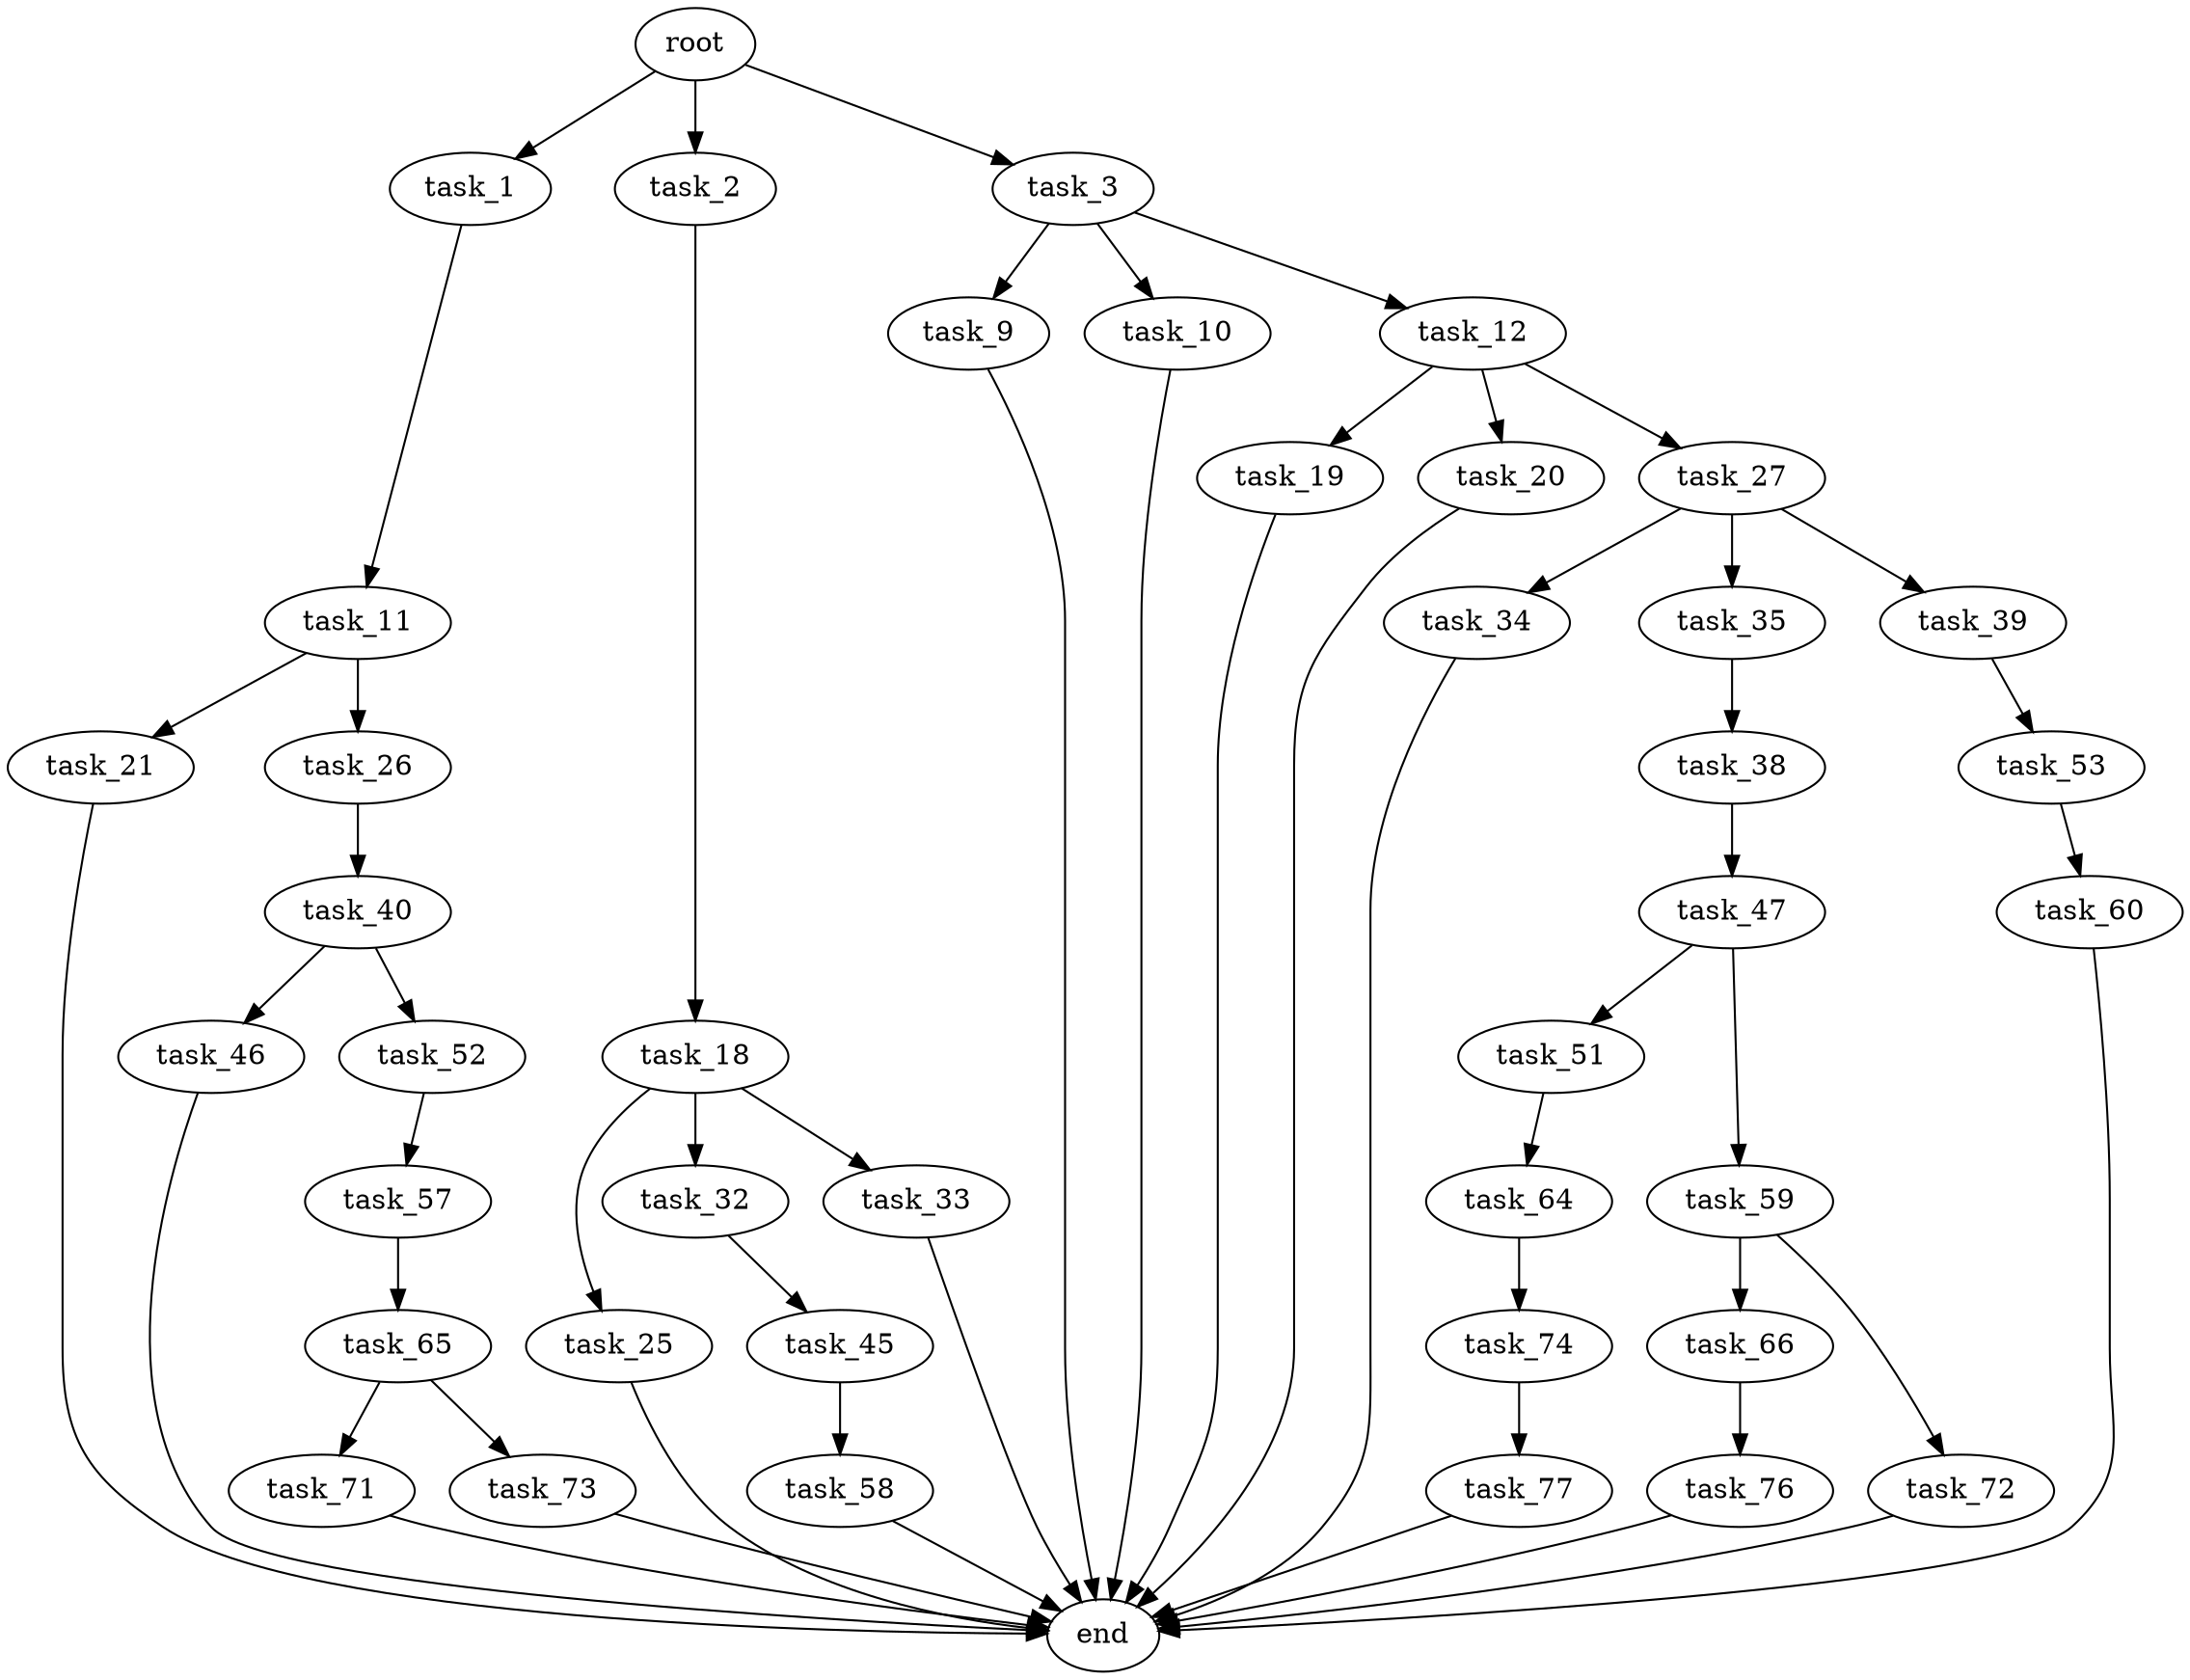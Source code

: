 digraph G {
  root [size="0.000000"];
  task_1 [size="849524923799.000000"];
  task_2 [size="10717085821.000000"];
  task_3 [size="303858203959.000000"];
  task_11 [size="658644394696.000000"];
  task_18 [size="782757789696.000000"];
  task_9 [size="1110717325814.000000"];
  task_10 [size="397050457777.000000"];
  task_12 [size="163215266440.000000"];
  end [size="0.000000"];
  task_21 [size="28991029248.000000"];
  task_26 [size="134217728000.000000"];
  task_19 [size="189523621987.000000"];
  task_20 [size="171624142983.000000"];
  task_27 [size="368293445632.000000"];
  task_25 [size="22782154037.000000"];
  task_32 [size="5841163135.000000"];
  task_33 [size="74342756820.000000"];
  task_40 [size="549755813888.000000"];
  task_34 [size="53110318252.000000"];
  task_35 [size="8589934592.000000"];
  task_39 [size="493211205551.000000"];
  task_45 [size="470447330660.000000"];
  task_38 [size="1173275233581.000000"];
  task_47 [size="134217728000.000000"];
  task_53 [size="782757789696.000000"];
  task_46 [size="549755813888.000000"];
  task_52 [size="1123061202.000000"];
  task_58 [size="7791170553.000000"];
  task_51 [size="68719476736.000000"];
  task_59 [size="300338882932.000000"];
  task_64 [size="12101635379.000000"];
  task_57 [size="407005229393.000000"];
  task_60 [size="294467702512.000000"];
  task_65 [size="15010433481.000000"];
  task_66 [size="391568866884.000000"];
  task_72 [size="8916256843.000000"];
  task_74 [size="740511408057.000000"];
  task_71 [size="5980170932.000000"];
  task_73 [size="134217728000.000000"];
  task_76 [size="30624793282.000000"];
  task_77 [size="8582015168.000000"];

  root -> task_1 [size="1.000000"];
  root -> task_2 [size="1.000000"];
  root -> task_3 [size="1.000000"];
  task_1 -> task_11 [size="838860800.000000"];
  task_2 -> task_18 [size="411041792.000000"];
  task_3 -> task_9 [size="301989888.000000"];
  task_3 -> task_10 [size="301989888.000000"];
  task_3 -> task_12 [size="301989888.000000"];
  task_11 -> task_21 [size="411041792.000000"];
  task_11 -> task_26 [size="411041792.000000"];
  task_18 -> task_25 [size="679477248.000000"];
  task_18 -> task_32 [size="679477248.000000"];
  task_18 -> task_33 [size="679477248.000000"];
  task_9 -> end [size="1.000000"];
  task_10 -> end [size="1.000000"];
  task_12 -> task_19 [size="301989888.000000"];
  task_12 -> task_20 [size="301989888.000000"];
  task_12 -> task_27 [size="301989888.000000"];
  task_21 -> end [size="1.000000"];
  task_26 -> task_40 [size="209715200.000000"];
  task_19 -> end [size="1.000000"];
  task_20 -> end [size="1.000000"];
  task_27 -> task_34 [size="411041792.000000"];
  task_27 -> task_35 [size="411041792.000000"];
  task_27 -> task_39 [size="411041792.000000"];
  task_25 -> end [size="1.000000"];
  task_32 -> task_45 [size="301989888.000000"];
  task_33 -> end [size="1.000000"];
  task_40 -> task_46 [size="536870912.000000"];
  task_40 -> task_52 [size="536870912.000000"];
  task_34 -> end [size="1.000000"];
  task_35 -> task_38 [size="33554432.000000"];
  task_39 -> task_53 [size="411041792.000000"];
  task_45 -> task_58 [size="301989888.000000"];
  task_38 -> task_47 [size="838860800.000000"];
  task_47 -> task_51 [size="209715200.000000"];
  task_47 -> task_59 [size="209715200.000000"];
  task_53 -> task_60 [size="679477248.000000"];
  task_46 -> end [size="1.000000"];
  task_52 -> task_57 [size="75497472.000000"];
  task_58 -> end [size="1.000000"];
  task_51 -> task_64 [size="134217728.000000"];
  task_59 -> task_66 [size="301989888.000000"];
  task_59 -> task_72 [size="301989888.000000"];
  task_64 -> task_74 [size="209715200.000000"];
  task_57 -> task_65 [size="411041792.000000"];
  task_60 -> end [size="1.000000"];
  task_65 -> task_71 [size="301989888.000000"];
  task_65 -> task_73 [size="301989888.000000"];
  task_66 -> task_76 [size="536870912.000000"];
  task_72 -> end [size="1.000000"];
  task_74 -> task_77 [size="679477248.000000"];
  task_71 -> end [size="1.000000"];
  task_73 -> end [size="1.000000"];
  task_76 -> end [size="1.000000"];
  task_77 -> end [size="1.000000"];
}
